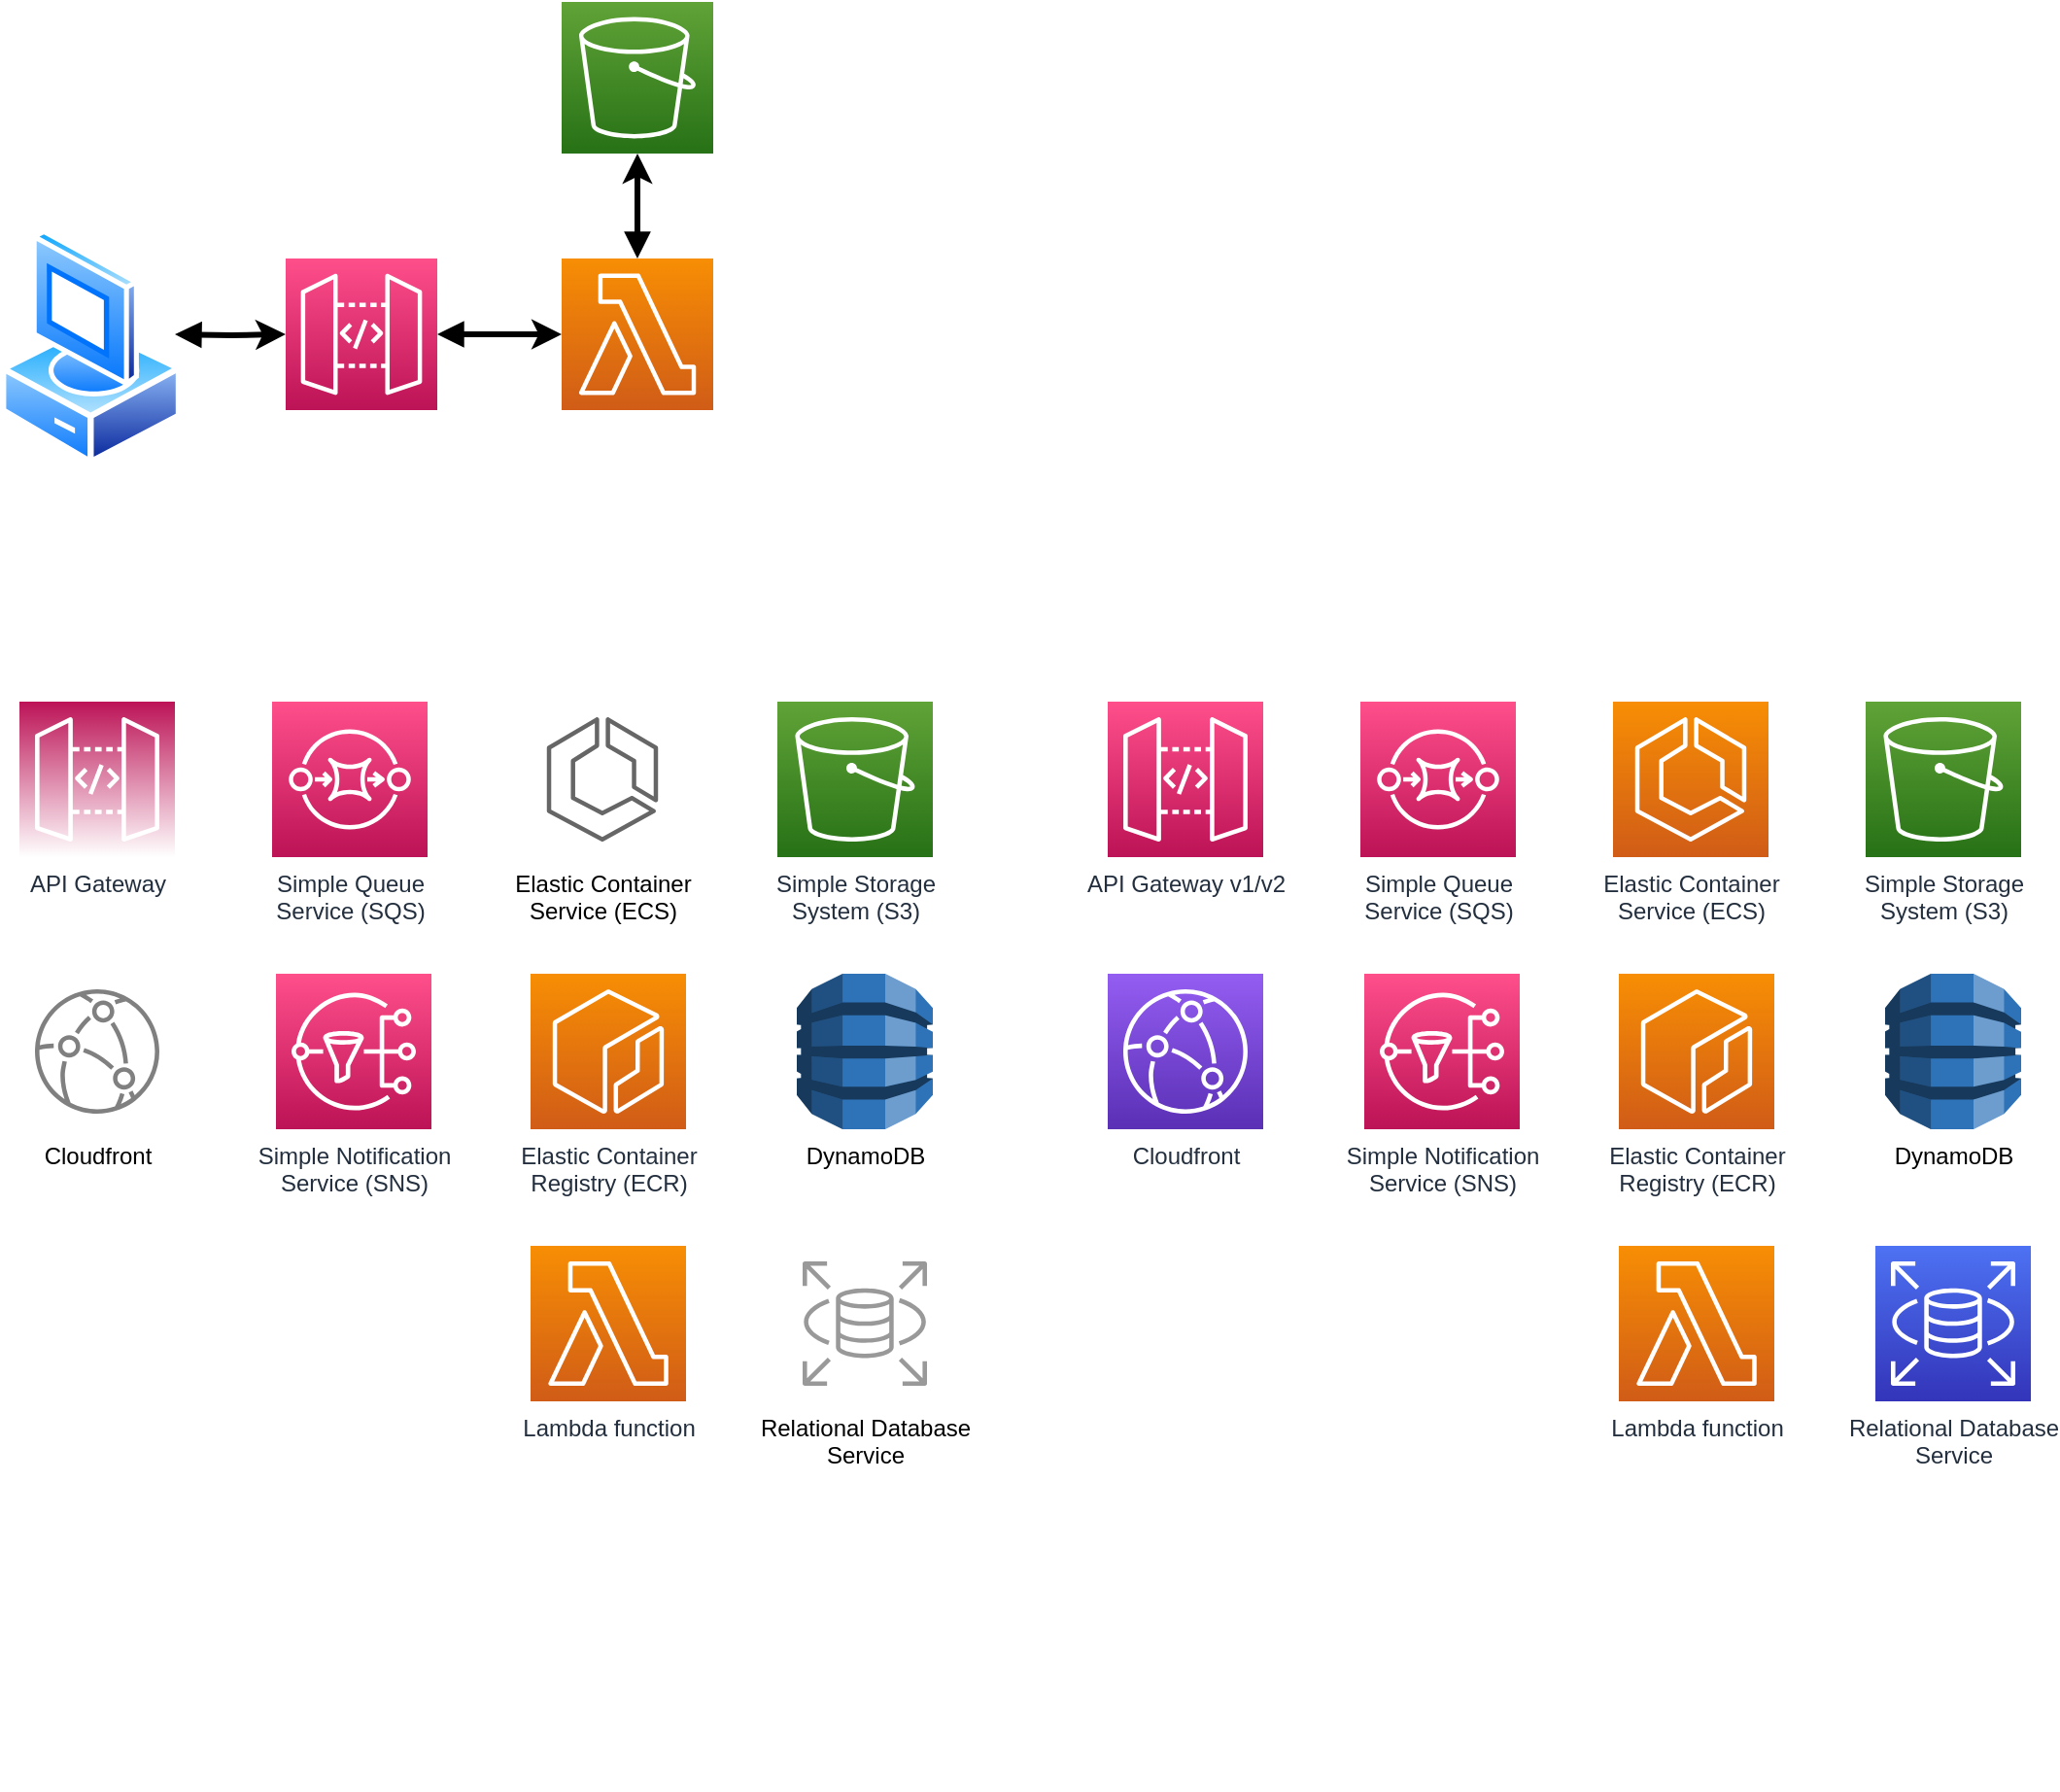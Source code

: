 <mxfile version="18.1.3" type="github">
  <diagram id="h6gxomUlwfGwRE4xWy0Y" name="Page-1">
    <mxGraphModel dx="1565" dy="664" grid="1" gridSize="10" guides="1" tooltips="1" connect="1" arrows="1" fold="1" page="1" pageScale="1" pageWidth="827" pageHeight="1169" math="0" shadow="0">
      <root>
        <mxCell id="0" />
        <mxCell id="1" parent="0" />
        <mxCell id="6ILftusIKfGCFgJio1qv-4" value="" style="sketch=0;points=[[0,0,0],[0.25,0,0],[0.5,0,0],[0.75,0,0],[1,0,0],[0,1,0],[0.25,1,0],[0.5,1,0],[0.75,1,0],[1,1,0],[0,0.25,0],[0,0.5,0],[0,0.75,0],[1,0.25,0],[1,0.5,0],[1,0.75,0]];outlineConnect=0;fontColor=#232F3E;gradientColor=#60A337;gradientDirection=north;fillColor=#277116;strokeColor=#ffffff;dashed=0;verticalLabelPosition=bottom;verticalAlign=top;align=center;html=1;fontSize=12;fontStyle=0;aspect=fixed;shape=mxgraph.aws4.resourceIcon;resIcon=mxgraph.aws4.s3;" parent="1" vertex="1">
          <mxGeometry x="389" y="20" width="78" height="78" as="geometry" />
        </mxCell>
        <mxCell id="6ILftusIKfGCFgJio1qv-12" value="" style="edgeStyle=orthogonalEdgeStyle;rounded=0;orthogonalLoop=1;jettySize=auto;html=1;startArrow=block;strokeWidth=3;" parent="1" source="6ILftusIKfGCFgJio1qv-5" target="6ILftusIKfGCFgJio1qv-4" edge="1">
          <mxGeometry relative="1" as="geometry" />
        </mxCell>
        <mxCell id="6ILftusIKfGCFgJio1qv-5" value="" style="sketch=0;points=[[0,0,0],[0.25,0,0],[0.5,0,0],[0.75,0,0],[1,0,0],[0,1,0],[0.25,1,0],[0.5,1,0],[0.75,1,0],[1,1,0],[0,0.25,0],[0,0.5,0],[0,0.75,0],[1,0.25,0],[1,0.5,0],[1,0.75,0]];outlineConnect=0;fontColor=#232F3E;gradientColor=#F78E04;gradientDirection=north;fillColor=#D05C17;strokeColor=#ffffff;dashed=0;verticalLabelPosition=bottom;verticalAlign=top;align=center;html=1;fontSize=12;fontStyle=0;aspect=fixed;shape=mxgraph.aws4.resourceIcon;resIcon=mxgraph.aws4.lambda;" parent="1" vertex="1">
          <mxGeometry x="389" y="152" width="78" height="78" as="geometry" />
        </mxCell>
        <mxCell id="6ILftusIKfGCFgJio1qv-11" value="" style="edgeStyle=orthogonalEdgeStyle;rounded=0;orthogonalLoop=1;jettySize=auto;html=1;startArrow=block;strokeWidth=3;" parent="1" source="6ILftusIKfGCFgJio1qv-7" target="6ILftusIKfGCFgJio1qv-5" edge="1">
          <mxGeometry relative="1" as="geometry" />
        </mxCell>
        <mxCell id="6ILftusIKfGCFgJio1qv-7" value="" style="sketch=0;points=[[0,0,0],[0.25,0,0],[0.5,0,0],[0.75,0,0],[1,0,0],[0,1,0],[0.25,1,0],[0.5,1,0],[0.75,1,0],[1,1,0],[0,0.25,0],[0,0.5,0],[0,0.75,0],[1,0.25,0],[1,0.5,0],[1,0.75,0]];outlineConnect=0;fontColor=#232F3E;gradientColor=#FF4F8B;gradientDirection=north;fillColor=#BC1356;strokeColor=#ffffff;dashed=0;verticalLabelPosition=bottom;verticalAlign=top;align=center;html=1;fontSize=12;fontStyle=0;aspect=fixed;shape=mxgraph.aws4.resourceIcon;resIcon=mxgraph.aws4.api_gateway;" parent="1" vertex="1">
          <mxGeometry x="247" y="152" width="78" height="78" as="geometry" />
        </mxCell>
        <mxCell id="6ILftusIKfGCFgJio1qv-10" value="" style="edgeStyle=orthogonalEdgeStyle;rounded=0;orthogonalLoop=1;jettySize=auto;html=1;startArrow=block;strokeWidth=3;" parent="1" target="6ILftusIKfGCFgJio1qv-7" edge="1">
          <mxGeometry relative="1" as="geometry">
            <mxPoint x="190" y="191" as="sourcePoint" />
          </mxGeometry>
        </mxCell>
        <mxCell id="6ILftusIKfGCFgJio1qv-14" value="" style="aspect=fixed;perimeter=ellipsePerimeter;html=1;align=center;shadow=0;dashed=0;spacingTop=3;image;image=img/lib/active_directory/vista_client.svg;" parent="1" vertex="1">
          <mxGeometry x="100" y="136" width="93.6" height="123.16" as="geometry" />
        </mxCell>
        <mxCell id="UlPKpF9TOW9XTh1wO3Mz-2" value="" style="group" parent="1" vertex="1" connectable="0">
          <mxGeometry x="110" y="380" width="900" height="560" as="geometry" />
        </mxCell>
        <mxCell id="hXygHKhi9zf1t31bUf3R-1" value="Elastic Container &lt;br&gt;Service (ECS)" style="sketch=0;points=[[0,0,0],[0.25,0,0],[0.5,0,0],[0.75,0,0],[1,0,0],[0,1,0],[0.25,1,0],[0.5,1,0],[0.75,1,0],[1,1,0],[0,0.25,0],[0,0.5,0],[0,0.75,0],[1,0.25,0],[1,0.5,0],[1,0.75,0]];outlineConnect=0;gradientDirection=north;dashed=0;verticalLabelPosition=bottom;verticalAlign=top;align=center;html=1;fontSize=12;fontStyle=0;aspect=fixed;shape=mxgraph.aws4.resourceIcon;resIcon=mxgraph.aws4.ecs;strokeColor=#666666;" parent="UlPKpF9TOW9XTh1wO3Mz-2" vertex="1">
          <mxGeometry x="260" width="80" height="80" as="geometry" />
        </mxCell>
        <mxCell id="hXygHKhi9zf1t31bUf3R-2" value="Lambda function" style="sketch=0;points=[[0,0,0],[0.25,0,0],[0.5,0,0],[0.75,0,0],[1,0,0],[0,1,0],[0.25,1,0],[0.5,1,0],[0.75,1,0],[1,1,0],[0,0.25,0],[0,0.5,0],[0,0.75,0],[1,0.25,0],[1,0.5,0],[1,0.75,0]];outlineConnect=0;fontColor=#232F3E;gradientColor=#F78E04;gradientDirection=north;fillColor=#D05C17;strokeColor=#ffffff;dashed=0;verticalLabelPosition=bottom;verticalAlign=top;align=center;html=1;fontSize=12;fontStyle=0;aspect=fixed;shape=mxgraph.aws4.resourceIcon;resIcon=mxgraph.aws4.lambda;" parent="UlPKpF9TOW9XTh1wO3Mz-2" vertex="1">
          <mxGeometry x="263" y="280" width="80" height="80" as="geometry" />
        </mxCell>
        <mxCell id="hXygHKhi9zf1t31bUf3R-3" value="Simple Storage&lt;br&gt;System (S3)" style="sketch=0;points=[[0,0,0],[0.25,0,0],[0.5,0,0],[0.75,0,0],[1,0,0],[0,1,0],[0.25,1,0],[0.5,1,0],[0.75,1,0],[1,1,0],[0,0.25,0],[0,0.5,0],[0,0.75,0],[1,0.25,0],[1,0.5,0],[1,0.75,0]];outlineConnect=0;fontColor=#232F3E;gradientColor=#60A337;gradientDirection=north;fillColor=#277116;strokeColor=#ffffff;dashed=0;verticalLabelPosition=bottom;verticalAlign=top;align=center;html=1;fontSize=12;fontStyle=0;aspect=fixed;shape=mxgraph.aws4.resourceIcon;resIcon=mxgraph.aws4.s3;" parent="UlPKpF9TOW9XTh1wO3Mz-2" vertex="1">
          <mxGeometry x="390" width="80" height="80" as="geometry" />
        </mxCell>
        <mxCell id="hXygHKhi9zf1t31bUf3R-4" value="DynamoDB" style="outlineConnect=0;dashed=0;verticalLabelPosition=bottom;verticalAlign=top;align=center;html=1;shape=mxgraph.aws3.dynamo_db;fillColor=#2E73B8;gradientColor=none;" parent="UlPKpF9TOW9XTh1wO3Mz-2" vertex="1">
          <mxGeometry x="400" y="140" width="70" height="80" as="geometry" />
        </mxCell>
        <mxCell id="hXygHKhi9zf1t31bUf3R-5" value="Relational Database &lt;br&gt;Service" style="sketch=0;points=[[0,0,0],[0.25,0,0],[0.5,0,0],[0.75,0,0],[1,0,0],[0,1,0],[0.25,1,0],[0.5,1,0],[0.75,1,0],[1,1,0],[0,0.25,0],[0,0.5,0],[0,0.75,0],[1,0.25,0],[1,0.5,0],[1,0.75,0]];outlineConnect=0;gradientDirection=north;dashed=0;verticalLabelPosition=bottom;verticalAlign=top;align=center;html=1;fontSize=12;fontStyle=0;aspect=fixed;shape=mxgraph.aws4.resourceIcon;resIcon=mxgraph.aws4.rds;strokeColor=#999999;" parent="UlPKpF9TOW9XTh1wO3Mz-2" vertex="1">
          <mxGeometry x="395" y="280" width="80" height="80" as="geometry" />
        </mxCell>
        <mxCell id="hXygHKhi9zf1t31bUf3R-6" value="Simple Queue &lt;br&gt;Service (SQS)" style="sketch=0;points=[[0,0,0],[0.25,0,0],[0.5,0,0],[0.75,0,0],[1,0,0],[0,1,0],[0.25,1,0],[0.5,1,0],[0.75,1,0],[1,1,0],[0,0.25,0],[0,0.5,0],[0,0.75,0],[1,0.25,0],[1,0.5,0],[1,0.75,0]];outlineConnect=0;fontColor=#232F3E;gradientColor=#FF4F8B;gradientDirection=north;fillColor=#BC1356;strokeColor=#ffffff;dashed=0;verticalLabelPosition=bottom;verticalAlign=top;align=center;html=1;fontSize=12;fontStyle=0;aspect=fixed;shape=mxgraph.aws4.resourceIcon;resIcon=mxgraph.aws4.sqs;" parent="UlPKpF9TOW9XTh1wO3Mz-2" vertex="1">
          <mxGeometry x="130" width="80" height="80" as="geometry" />
        </mxCell>
        <mxCell id="hXygHKhi9zf1t31bUf3R-8" value="Simple Notification &lt;br&gt;Service (SNS)" style="sketch=0;points=[[0,0,0],[0.25,0,0],[0.5,0,0],[0.75,0,0],[1,0,0],[0,1,0],[0.25,1,0],[0.5,1,0],[0.75,1,0],[1,1,0],[0,0.25,0],[0,0.5,0],[0,0.75,0],[1,0.25,0],[1,0.5,0],[1,0.75,0]];outlineConnect=0;fontColor=#232F3E;gradientColor=#FF4F8B;gradientDirection=north;fillColor=#BC1356;strokeColor=#ffffff;dashed=0;verticalLabelPosition=bottom;verticalAlign=top;align=center;html=1;fontSize=12;fontStyle=0;aspect=fixed;shape=mxgraph.aws4.resourceIcon;resIcon=mxgraph.aws4.sns;" parent="UlPKpF9TOW9XTh1wO3Mz-2" vertex="1">
          <mxGeometry x="132" y="140" width="80" height="80" as="geometry" />
        </mxCell>
        <mxCell id="hXygHKhi9zf1t31bUf3R-9" value="API Gateway" style="sketch=0;points=[[0,0,0],[0.25,0,0],[0.5,0,0],[0.75,0,0],[1,0,0],[0,1,0],[0.25,1,0],[0.5,1,0],[0.75,1,0],[1,1,0],[0,0.25,0],[0,0.5,0],[0,0.75,0],[1,0.25,0],[1,0.5,0],[1,0.75,0]];outlineConnect=0;fontColor=#232F3E;gradientColor=#ffffff;gradientDirection=south;fillColor=#BC1356;strokeColor=#ffffff;dashed=0;verticalLabelPosition=bottom;verticalAlign=top;align=center;html=1;fontSize=12;fontStyle=0;aspect=fixed;shape=mxgraph.aws4.resourceIcon;resIcon=mxgraph.aws4.api_gateway;" parent="UlPKpF9TOW9XTh1wO3Mz-2" vertex="1">
          <mxGeometry width="80" height="80" as="geometry" />
        </mxCell>
        <mxCell id="hXygHKhi9zf1t31bUf3R-10" value="Cloudfront" style="sketch=0;points=[[0,0,0],[0.25,0,0],[0.5,0,0],[0.75,0,0],[1,0,0],[0,1,0],[0.25,1,0],[0.5,1,0],[0.75,1,0],[1,1,0],[0,0.25,0],[0,0.5,0],[0,0.75,0],[1,0.25,0],[1,0.5,0],[1,0.75,0]];outlineConnect=0;gradientDirection=north;dashed=0;verticalLabelPosition=bottom;verticalAlign=top;align=center;html=1;fontSize=12;fontStyle=0;aspect=fixed;shape=mxgraph.aws4.resourceIcon;resIcon=mxgraph.aws4.cloudfront;strokeColor=#808080;" parent="UlPKpF9TOW9XTh1wO3Mz-2" vertex="1">
          <mxGeometry y="140" width="80" height="80" as="geometry" />
        </mxCell>
        <mxCell id="hXygHKhi9zf1t31bUf3R-16" value="Elastic Container&lt;br&gt;Registry (ECR)" style="sketch=0;points=[[0,0,0],[0.25,0,0],[0.5,0,0],[0.75,0,0],[1,0,0],[0,1,0],[0.25,1,0],[0.5,1,0],[0.75,1,0],[1,1,0],[0,0.25,0],[0,0.5,0],[0,0.75,0],[1,0.25,0],[1,0.5,0],[1,0.75,0]];outlineConnect=0;fontColor=#232F3E;gradientColor=#F78E04;gradientDirection=north;fillColor=#D05C17;strokeColor=#ffffff;dashed=0;verticalLabelPosition=bottom;verticalAlign=top;align=center;html=1;fontSize=12;fontStyle=0;aspect=fixed;shape=mxgraph.aws4.resourceIcon;resIcon=mxgraph.aws4.ecr;" parent="UlPKpF9TOW9XTh1wO3Mz-2" vertex="1">
          <mxGeometry x="263" y="140" width="80" height="80" as="geometry" />
        </mxCell>
        <mxCell id="gdpoX6z_jxLzPwmsKhgs-1" value="Elastic Container &lt;br&gt;Service (ECS)" style="sketch=0;points=[[0,0,0],[0.25,0,0],[0.5,0,0],[0.75,0,0],[1,0,0],[0,1,0],[0.25,1,0],[0.5,1,0],[0.75,1,0],[1,1,0],[0,0.25,0],[0,0.5,0],[0,0.75,0],[1,0.25,0],[1,0.5,0],[1,0.75,0]];outlineConnect=0;fontColor=#232F3E;gradientColor=#F78E04;gradientDirection=north;fillColor=#D05C17;strokeColor=#ffffff;dashed=0;verticalLabelPosition=bottom;verticalAlign=top;align=center;html=1;fontSize=12;fontStyle=0;aspect=fixed;shape=mxgraph.aws4.resourceIcon;resIcon=mxgraph.aws4.ecs;" vertex="1" parent="1">
          <mxGeometry x="930" y="380" width="80" height="80" as="geometry" />
        </mxCell>
        <mxCell id="gdpoX6z_jxLzPwmsKhgs-2" value="Lambda function" style="sketch=0;points=[[0,0,0],[0.25,0,0],[0.5,0,0],[0.75,0,0],[1,0,0],[0,1,0],[0.25,1,0],[0.5,1,0],[0.75,1,0],[1,1,0],[0,0.25,0],[0,0.5,0],[0,0.75,0],[1,0.25,0],[1,0.5,0],[1,0.75,0]];outlineConnect=0;fontColor=#232F3E;gradientColor=#F78E04;gradientDirection=north;fillColor=#D05C17;strokeColor=#ffffff;dashed=0;verticalLabelPosition=bottom;verticalAlign=top;align=center;html=1;fontSize=12;fontStyle=0;aspect=fixed;shape=mxgraph.aws4.resourceIcon;resIcon=mxgraph.aws4.lambda;" vertex="1" parent="1">
          <mxGeometry x="933" y="660" width="80" height="80" as="geometry" />
        </mxCell>
        <mxCell id="gdpoX6z_jxLzPwmsKhgs-3" value="Simple Storage&lt;br&gt;System (S3)" style="sketch=0;points=[[0,0,0],[0.25,0,0],[0.5,0,0],[0.75,0,0],[1,0,0],[0,1,0],[0.25,1,0],[0.5,1,0],[0.75,1,0],[1,1,0],[0,0.25,0],[0,0.5,0],[0,0.75,0],[1,0.25,0],[1,0.5,0],[1,0.75,0]];outlineConnect=0;fontColor=#232F3E;gradientColor=#60A337;gradientDirection=north;fillColor=#277116;strokeColor=#ffffff;dashed=0;verticalLabelPosition=bottom;verticalAlign=top;align=center;html=1;fontSize=12;fontStyle=0;aspect=fixed;shape=mxgraph.aws4.resourceIcon;resIcon=mxgraph.aws4.s3;" vertex="1" parent="1">
          <mxGeometry x="1060" y="380" width="80" height="80" as="geometry" />
        </mxCell>
        <mxCell id="gdpoX6z_jxLzPwmsKhgs-4" value="DynamoDB" style="outlineConnect=0;dashed=0;verticalLabelPosition=bottom;verticalAlign=top;align=center;html=1;shape=mxgraph.aws3.dynamo_db;fillColor=#2E73B8;gradientColor=none;" vertex="1" parent="1">
          <mxGeometry x="1070" y="520" width="70" height="80" as="geometry" />
        </mxCell>
        <mxCell id="gdpoX6z_jxLzPwmsKhgs-5" value="Relational Database &lt;br&gt;Service" style="sketch=0;points=[[0,0,0],[0.25,0,0],[0.5,0,0],[0.75,0,0],[1,0,0],[0,1,0],[0.25,1,0],[0.5,1,0],[0.75,1,0],[1,1,0],[0,0.25,0],[0,0.5,0],[0,0.75,0],[1,0.25,0],[1,0.5,0],[1,0.75,0]];outlineConnect=0;fontColor=#232F3E;gradientColor=#4D72F3;gradientDirection=north;fillColor=#3334B9;strokeColor=#ffffff;dashed=0;verticalLabelPosition=bottom;verticalAlign=top;align=center;html=1;fontSize=12;fontStyle=0;aspect=fixed;shape=mxgraph.aws4.resourceIcon;resIcon=mxgraph.aws4.rds;" vertex="1" parent="1">
          <mxGeometry x="1065" y="660" width="80" height="80" as="geometry" />
        </mxCell>
        <mxCell id="gdpoX6z_jxLzPwmsKhgs-6" value="Simple Queue &lt;br&gt;Service (SQS)" style="sketch=0;points=[[0,0,0],[0.25,0,0],[0.5,0,0],[0.75,0,0],[1,0,0],[0,1,0],[0.25,1,0],[0.5,1,0],[0.75,1,0],[1,1,0],[0,0.25,0],[0,0.5,0],[0,0.75,0],[1,0.25,0],[1,0.5,0],[1,0.75,0]];outlineConnect=0;fontColor=#232F3E;gradientColor=#FF4F8B;gradientDirection=north;fillColor=#BC1356;strokeColor=#ffffff;dashed=0;verticalLabelPosition=bottom;verticalAlign=top;align=center;html=1;fontSize=12;fontStyle=0;aspect=fixed;shape=mxgraph.aws4.resourceIcon;resIcon=mxgraph.aws4.sqs;" vertex="1" parent="1">
          <mxGeometry x="800" y="380" width="80" height="80" as="geometry" />
        </mxCell>
        <mxCell id="gdpoX6z_jxLzPwmsKhgs-7" value="Simple Notification &lt;br&gt;Service (SNS)" style="sketch=0;points=[[0,0,0],[0.25,0,0],[0.5,0,0],[0.75,0,0],[1,0,0],[0,1,0],[0.25,1,0],[0.5,1,0],[0.75,1,0],[1,1,0],[0,0.25,0],[0,0.5,0],[0,0.75,0],[1,0.25,0],[1,0.5,0],[1,0.75,0]];outlineConnect=0;fontColor=#232F3E;gradientColor=#FF4F8B;gradientDirection=north;fillColor=#BC1356;strokeColor=#ffffff;dashed=0;verticalLabelPosition=bottom;verticalAlign=top;align=center;html=1;fontSize=12;fontStyle=0;aspect=fixed;shape=mxgraph.aws4.resourceIcon;resIcon=mxgraph.aws4.sns;" vertex="1" parent="1">
          <mxGeometry x="802" y="520" width="80" height="80" as="geometry" />
        </mxCell>
        <mxCell id="gdpoX6z_jxLzPwmsKhgs-8" value="API Gateway v1/v2" style="sketch=0;points=[[0,0,0],[0.25,0,0],[0.5,0,0],[0.75,0,0],[1,0,0],[0,1,0],[0.25,1,0],[0.5,1,0],[0.75,1,0],[1,1,0],[0,0.25,0],[0,0.5,0],[0,0.75,0],[1,0.25,0],[1,0.5,0],[1,0.75,0]];outlineConnect=0;fontColor=#232F3E;gradientColor=#FF4F8B;gradientDirection=north;fillColor=#BC1356;strokeColor=#ffffff;dashed=0;verticalLabelPosition=bottom;verticalAlign=top;align=center;html=1;fontSize=12;fontStyle=0;aspect=fixed;shape=mxgraph.aws4.resourceIcon;resIcon=mxgraph.aws4.api_gateway;" vertex="1" parent="1">
          <mxGeometry x="670" y="380" width="80" height="80" as="geometry" />
        </mxCell>
        <mxCell id="gdpoX6z_jxLzPwmsKhgs-9" value="Cloudfront" style="sketch=0;points=[[0,0,0],[0.25,0,0],[0.5,0,0],[0.75,0,0],[1,0,0],[0,1,0],[0.25,1,0],[0.5,1,0],[0.75,1,0],[1,1,0],[0,0.25,0],[0,0.5,0],[0,0.75,0],[1,0.25,0],[1,0.5,0],[1,0.75,0]];outlineConnect=0;fontColor=#232F3E;gradientColor=#945DF2;gradientDirection=north;fillColor=#5A30B5;strokeColor=#ffffff;dashed=0;verticalLabelPosition=bottom;verticalAlign=top;align=center;html=1;fontSize=12;fontStyle=0;aspect=fixed;shape=mxgraph.aws4.resourceIcon;resIcon=mxgraph.aws4.cloudfront;" vertex="1" parent="1">
          <mxGeometry x="670" y="520" width="80" height="80" as="geometry" />
        </mxCell>
        <mxCell id="gdpoX6z_jxLzPwmsKhgs-10" value="Elastic Container&lt;br&gt;Registry (ECR)" style="sketch=0;points=[[0,0,0],[0.25,0,0],[0.5,0,0],[0.75,0,0],[1,0,0],[0,1,0],[0.25,1,0],[0.5,1,0],[0.75,1,0],[1,1,0],[0,0.25,0],[0,0.5,0],[0,0.75,0],[1,0.25,0],[1,0.5,0],[1,0.75,0]];outlineConnect=0;fontColor=#232F3E;gradientColor=#F78E04;gradientDirection=north;fillColor=#D05C17;strokeColor=#ffffff;dashed=0;verticalLabelPosition=bottom;verticalAlign=top;align=center;html=1;fontSize=12;fontStyle=0;aspect=fixed;shape=mxgraph.aws4.resourceIcon;resIcon=mxgraph.aws4.ecr;" vertex="1" parent="1">
          <mxGeometry x="933" y="520" width="80" height="80" as="geometry" />
        </mxCell>
      </root>
    </mxGraphModel>
  </diagram>
</mxfile>
